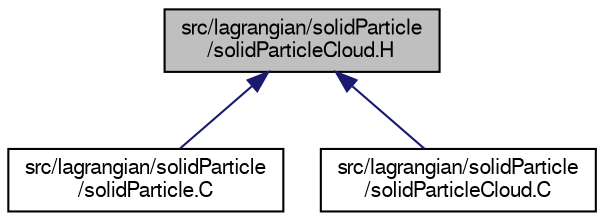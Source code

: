 digraph "src/lagrangian/solidParticle/solidParticleCloud.H"
{
  bgcolor="transparent";
  edge [fontname="FreeSans",fontsize="10",labelfontname="FreeSans",labelfontsize="10"];
  node [fontname="FreeSans",fontsize="10",shape=record];
  Node347 [label="src/lagrangian/solidParticle\l/solidParticleCloud.H",height=0.2,width=0.4,color="black", fillcolor="grey75", style="filled", fontcolor="black"];
  Node347 -> Node348 [dir="back",color="midnightblue",fontsize="10",style="solid",fontname="FreeSans"];
  Node348 [label="src/lagrangian/solidParticle\l/solidParticle.C",height=0.2,width=0.4,color="black",URL="$a06626.html"];
  Node347 -> Node349 [dir="back",color="midnightblue",fontsize="10",style="solid",fontname="FreeSans"];
  Node349 [label="src/lagrangian/solidParticle\l/solidParticleCloud.C",height=0.2,width=0.4,color="black",URL="$a06632.html"];
}

